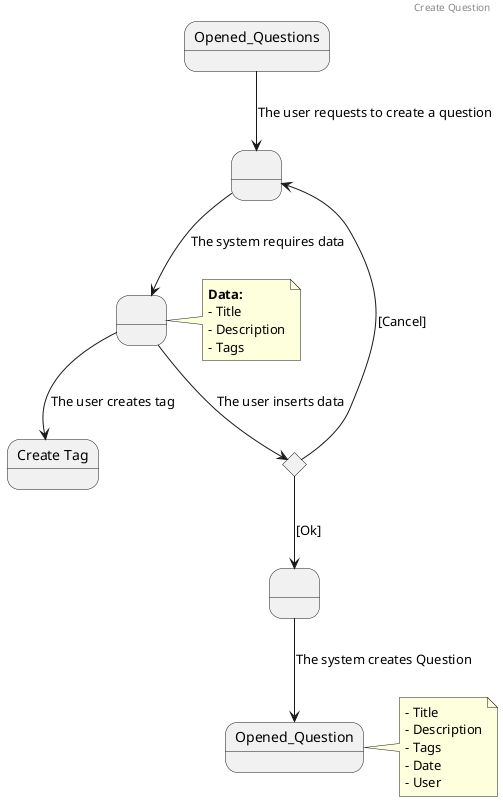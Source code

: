 @startuml

header Create Question

state " " as s1
state " " as s2
state " " as s3
state "Create Tag" as s4
state "Decision" as Decision <<choice>>

Opened_Questions --> s1 : The user requests to create a question
s1 --> s2 : The system requires data

note right of s2
<b>Data:</b>
- Title
- Description
- Tags
end note

s2 --> Decision : The user inserts data
s2 --> s4 : The user creates tag

Decision --> s3 : [Ok]
Decision -up-> s1 : [Cancel]

s3 --> Opened_Question : The system creates Question

note right of Opened_Question
- Title
- Description
- Tags
- Date
- User
end note

@enduml